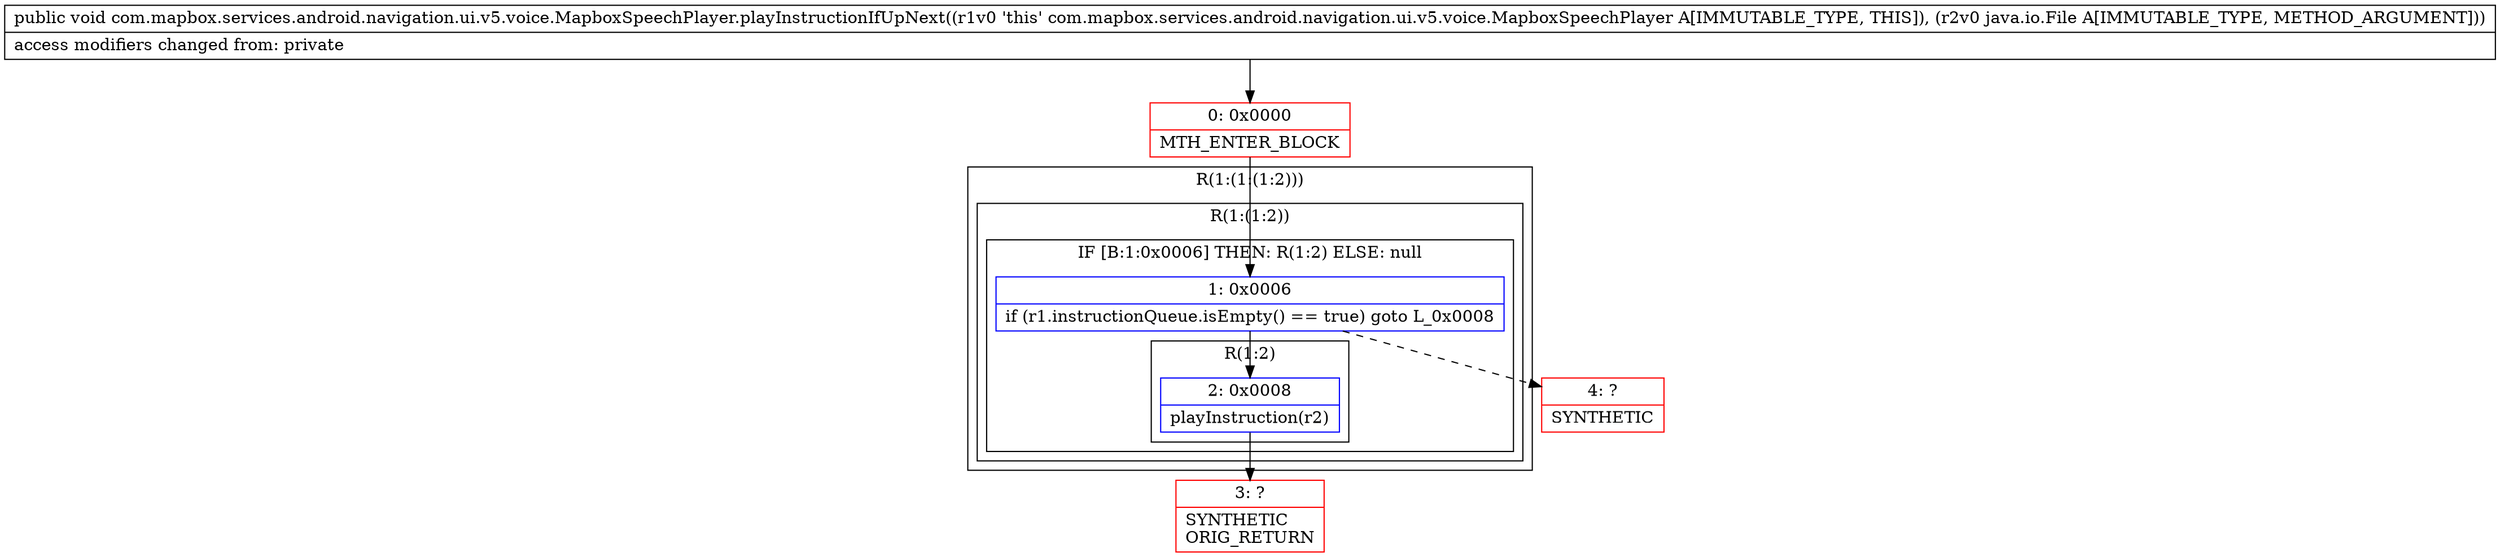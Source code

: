 digraph "CFG forcom.mapbox.services.android.navigation.ui.v5.voice.MapboxSpeechPlayer.playInstructionIfUpNext(Ljava\/io\/File;)V" {
subgraph cluster_Region_2034123702 {
label = "R(1:(1:(1:2)))";
node [shape=record,color=blue];
subgraph cluster_Region_1558999599 {
label = "R(1:(1:2))";
node [shape=record,color=blue];
subgraph cluster_IfRegion_2022406565 {
label = "IF [B:1:0x0006] THEN: R(1:2) ELSE: null";
node [shape=record,color=blue];
Node_1 [shape=record,label="{1\:\ 0x0006|if (r1.instructionQueue.isEmpty() == true) goto L_0x0008\l}"];
subgraph cluster_Region_1474012909 {
label = "R(1:2)";
node [shape=record,color=blue];
Node_2 [shape=record,label="{2\:\ 0x0008|playInstruction(r2)\l}"];
}
}
}
}
Node_0 [shape=record,color=red,label="{0\:\ 0x0000|MTH_ENTER_BLOCK\l}"];
Node_3 [shape=record,color=red,label="{3\:\ ?|SYNTHETIC\lORIG_RETURN\l}"];
Node_4 [shape=record,color=red,label="{4\:\ ?|SYNTHETIC\l}"];
MethodNode[shape=record,label="{public void com.mapbox.services.android.navigation.ui.v5.voice.MapboxSpeechPlayer.playInstructionIfUpNext((r1v0 'this' com.mapbox.services.android.navigation.ui.v5.voice.MapboxSpeechPlayer A[IMMUTABLE_TYPE, THIS]), (r2v0 java.io.File A[IMMUTABLE_TYPE, METHOD_ARGUMENT]))  | access modifiers changed from: private\l}"];
MethodNode -> Node_0;
Node_1 -> Node_2;
Node_1 -> Node_4[style=dashed];
Node_2 -> Node_3;
Node_0 -> Node_1;
}

